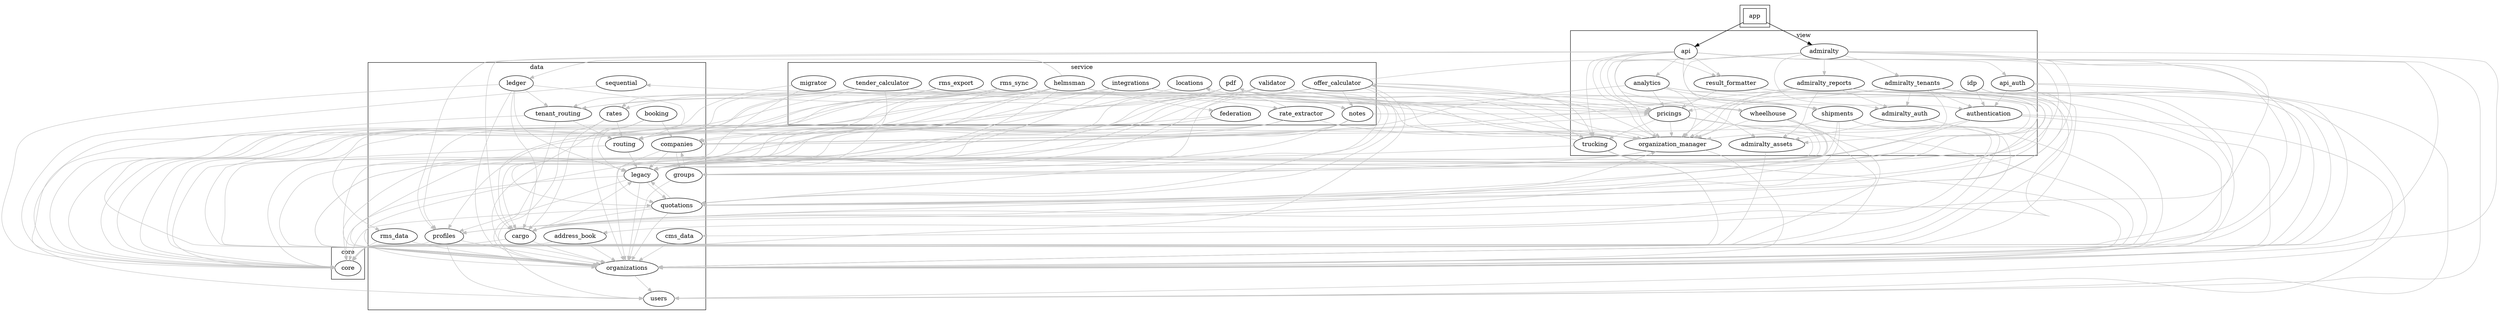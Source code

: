 digraph G {
  compound=true;
  subgraph cluster0 {
    app [shape=box];
  }
  subgraph cluster1 {
    label = "core";
    "core" [shape=ellipse];
  };
  subgraph cluster2 {
    label = "data";
    "users" [shape=ellipse];
    "organizations" [shape=ellipse];
    "organizations" -> "users" [color=grey];
    "address_book" [shape=ellipse];
    "address_book" -> "core" [color=grey];
    "address_book" -> "organizations" [color=grey];
    "legacy" [shape=ellipse];
    "legacy" -> "core" [color=grey];
    "legacy" -> "profiles" [color=grey];
    "legacy" -> "organizations" [color=grey];
    "legacy" -> "quotations" [color=grey];
    "companies" [shape=ellipse];
    "companies" -> "organizations" [color=grey];
    "companies" -> "legacy" [color=grey];
    "companies" -> "groups" [color=grey];
    "groups" [shape=ellipse];
    "groups" -> "organizations" [color=grey];
    "groups" -> "companies" [color=grey];
    "routing" [shape=ellipse];
    "routing" -> "core" [color=grey];
    "routing" -> "legacy" [color=grey];
    "sequential" [shape=ellipse];
    "sequential" -> "core" [color=grey];
    "cms_data" [shape=ellipse];
    "cms_data" -> "organizations" [color=grey];
    "booking" [shape=ellipse];
    "booking" -> "companies" [color=grey];
    "booking" -> "organizations" [color=grey];
    "booking" -> "users" [color=grey];
    "booking" -> "legacy" [color=grey];
    "tenant_routing" [shape=ellipse];
    "tenant_routing" -> "core" [color=grey];
    "tenant_routing" -> "routing" [color=grey];
    "tenant_routing" -> "organizations" [color=grey];
    "ledger" [shape=ellipse];
    "ledger" -> "cargo" [color=grey];
    "ledger" -> "core" [color=grey];
    "ledger" -> "routing" [color=grey];
    "ledger" -> "tenant_routing" [color=grey];
    "ledger" -> "organizations" [color=grey];
    "ledger" -> "legacy" [color=grey];
    "rates" [shape=ellipse];
    "rates" -> "cargo" [color=grey];
    "rates" -> "organizations" [color=grey];
    "rates" -> "routing" [color=grey];
    "rms_data" [shape=ellipse];
    "rms_data" -> "core" [color=grey];
    "rms_data" -> "organizations" [color=grey];
  };
  subgraph cluster3 {
    label = "view";
    "admiralty_assets" [shape=ellipse];
    "admiralty_assets" -> "core" [color=grey];
    "admiralty_auth" [shape=ellipse];
    "admiralty_auth" -> "admiralty_assets" [color=grey];
    "admiralty_auth" -> "core" [color=grey];
    "admiralty_reports" [shape=ellipse];
    "admiralty_reports" -> "admiralty_assets" [color=grey];
    "admiralty_reports" -> "admiralty_auth" [color=grey];
    "admiralty_reports" -> "companies" [color=grey];
    "admiralty_reports" -> "core" [color=grey];
    "admiralty_reports" -> "quotations" [color=grey];
    "admiralty_reports" -> "organizations" [color=grey];
    "admiralty_reports" -> "organization_manager" [color=grey];
    "admiralty_tenants" [shape=ellipse];
    "admiralty_tenants" -> "admiralty_assets" [color=grey];
    "admiralty_tenants" -> "admiralty_auth" [color=grey];
    "admiralty_tenants" -> "authentication" [color=grey];
    "admiralty_tenants" -> "core" [color=grey];
    "admiralty_tenants" -> "legacy" [color=grey];
    "admiralty_tenants" -> "pricings" [color=grey];
    "admiralty_tenants" -> "profiles" [color=grey];
    "admiralty_tenants" -> "organizations" [color=grey];
    "admiralty_tenants" -> "organization_manager" [color=grey];
    "admiralty_tenants" -> "users" [color=grey];
    "admiralty" [shape=ellipse];
    app -> "admiralty"
    "admiralty" -> "admiralty_assets" [color=grey];
    "admiralty" -> "admiralty_auth" [color=grey];
    "admiralty" -> "admiralty_reports" [color=grey];
    "admiralty" -> "admiralty_tenants" [color=grey];
    "admiralty" -> "core" [color=grey];
    "admiralty" -> "legacy" [color=grey];
    "admiralty" -> "quotations" [color=grey];
    "admiralty" -> "shipments" [color=grey];
    "admiralty" -> "organizations" [color=grey];
    "admiralty" -> "organization_manager" [color=grey];
    "api_auth" [shape=ellipse];
    "api_auth" -> "core" [color=grey];
    "api_auth" -> "users" [color=grey];
    "api_auth" -> "organizations" [color=grey];
    "api_auth" -> "authentication" [color=grey];
    "api" [shape=ellipse];
    app -> "api"
    "api" -> "analytics" [color=grey];
    "api" -> "api_auth" [color=grey];
    "api" -> "authentication" [color=grey];
    "api" -> "cargo" [color=grey];
    "api" -> "core" [color=grey];
    "api" -> "organizations" [color=grey];
    "api" -> "organization_manager" [color=grey];
    "api" -> "pricings" [color=grey];
    "api" -> "profiles" [color=grey];
    "api" -> "result_formatter" [color=grey];
    "api" -> "cms_data" [color=grey];
    "api" -> "trucking" [color=grey];
    "api" -> "users" [color=grey];
    "api" -> "wheelhouse" [color=grey];
    "idp" [shape=ellipse];
    "idp" -> "authentication" [color=grey];
    "idp" -> "organization_manager" [color=grey];
    "idp" -> "organizations" [color=grey];
    "idp" -> "profiles" [color=grey];
  };
  subgraph cluster4 {
    label = "service";
    "profiles" [shape=ellipse];
    "profiles" -> "core" [color=grey];
    "profiles" -> "users" [color=grey];
    "profiles" -> "organizations" [color=grey];
    "organization_manager" [shape=ellipse];
    "organization_manager" -> "companies" [color=grey];
    "organization_manager" -> "groups" [color=grey];
    "organization_manager" -> "legacy" [color=grey];
    "organization_manager" -> "organizations" [color=grey];
    "cargo" [shape=ellipse];
    "cargo" -> "core" [color=grey];
    "cargo" -> "organizations" [color=grey];
    "cargo" -> "organization_manager" [color=grey];
    "cargo" -> "legacy" [color=grey];
    "quotations" [shape=ellipse];
    "quotations" -> "cargo" [color=grey];
    "quotations" -> "core" [color=grey];
    "quotations" -> "legacy" [color=grey];
    "quotations" -> "organizations" [color=grey];
    "authentication" [shape=ellipse];
    "authentication" -> "organizations" [color=grey];
    "authentication" -> "organization_manager" [color=grey];
    "authentication" -> "users" [color=grey];
    "authentication" -> "groups" [color=grey];
    "locations" [shape=ellipse];
    "locations" -> "core" [color=grey];
    "trucking" [shape=ellipse];
    "trucking" -> "core" [color=grey];
    "trucking" -> "legacy" [color=grey];
    "trucking" -> "locations" [color=grey];
    "trucking" -> "organizations" [color=grey];
    "pricings" [shape=ellipse];
    "pricings" -> "companies" [color=grey];
    "pricings" -> "core" [color=grey];
    "pricings" -> "groups" [color=grey];
    "pricings" -> "legacy" [color=grey];
    "pricings" -> "organizations" [color=grey];
    "pricings" -> "organization_manager" [color=grey];
    "pricings" -> "trucking" [color=grey];
    "shipments" [shape=ellipse];
    "shipments" -> "address_book" [color=grey];
    "shipments" -> "cargo" [color=grey];
    "shipments" -> "core" [color=grey];
    "shipments" -> "quotations" [color=grey];
    "shipments" -> "routing" [color=grey];
    "shipments" -> "sequential" [color=grey];
    "shipments" -> "organizations" [color=grey];
    "analytics" [shape=ellipse];
    "analytics" -> "companies" [color=grey];
    "analytics" -> "legacy" [color=grey];
    "analytics" -> "organizations" [color=grey];
    "analytics" -> "organization_manager" [color=grey];
    "analytics" -> "pricings" [color=grey];
    "analytics" -> "quotations" [color=grey];
    "analytics" -> "shipments" [color=grey];
    "result_formatter" [shape=ellipse];
    "result_formatter" -> "legacy" [color=grey];
    "result_formatter" -> "pricings" [color=grey];
    "result_formatter" -> "quotations" [color=grey];
    "notes" [shape=ellipse];
    "notes" -> "legacy" [color=grey];
    "notes" -> "organizations" [color=grey];
    "notes" -> "pricings" [color=grey];
    "notes" -> "quotations" [color=grey];
    "offer_calculator" [shape=ellipse];
    "offer_calculator" -> "core" [color=grey];
    "offer_calculator" -> "legacy" [color=grey];
    "offer_calculator" -> "notes" [color=grey];
    "offer_calculator" -> "organizations" [color=grey];
    "offer_calculator" -> "organization_manager" [color=grey];
    "offer_calculator" -> "pricings" [color=grey];
    "offer_calculator" -> "quotations" [color=grey];
    "offer_calculator" -> "result_formatter" [color=grey];
    "offer_calculator" -> "trucking" [color=grey];
    "pdf" [shape=ellipse];
    "pdf" -> "core" [color=grey];
    "pdf" -> "legacy" [color=grey];
    "pdf" -> "notes" [color=grey];
    "pdf" -> "pricings" [color=grey];
    "pdf" -> "profiles" [color=grey];
    "pdf" -> "quotations" [color=grey];
    "pdf" -> "organizations" [color=grey];
    "pdf" -> "organization_manager" [color=grey];
    "wheelhouse" [shape=ellipse];
    "wheelhouse" -> "cargo" [color=grey];
    "wheelhouse" -> "core" [color=grey];
    "wheelhouse" -> "legacy" [color=grey];
    "wheelhouse" -> "offer_calculator" [color=grey];
    "wheelhouse" -> "pdf" [color=grey];
    "wheelhouse" -> "organizations" [color=grey];
    "wheelhouse" -> "organization_manager" [color=grey];
    "federation" [shape=ellipse];
    "federation" -> "core" [color=grey];
    "federation" -> "organizations" [color=grey];
    "helmsman" [shape=ellipse];
    "helmsman" -> "core" [color=grey];
    "helmsman" -> "federation" [color=grey];
    "helmsman" -> "ledger" [color=grey];
    "helmsman" -> "routing" [color=grey];
    "helmsman" -> "tenant_routing" [color=grey];
    "helmsman" -> "organizations" [color=grey];
    "helmsman" -> "organization_manager" [color=grey];
    "helmsman" -> "companies" [color=grey];
    "helmsman" -> "legacy" [color=grey];
    "integrations" [shape=ellipse];
    "integrations" -> "organization_manager" [color=grey];
    "integrations" -> "companies" [color=grey];
    "integrations" -> "core" [color=grey];
    "integrations" -> "legacy" [color=grey];
    "integrations" -> "profiles" [color=grey];
    "integrations" -> "shipments" [color=grey];
    "migrator" [shape=ellipse];
    "migrator" -> "organizations" [color=grey];
    "migrator" -> "users" [color=grey];
    "rate_extractor" [shape=ellipse];
    "rate_extractor" -> "cargo" [color=grey];
    "rate_extractor" -> "organization_manager" [color=grey];
    "rate_extractor" -> "quotations" [color=grey];
    "rate_extractor" -> "rates" [color=grey];
    "rate_extractor" -> "routing" [color=grey];
    "rate_extractor" -> "tenant_routing" [color=grey];
    "rms_export" [shape=ellipse];
    "rms_export" -> "core" [color=grey];
    "rms_export" -> "organizations" [color=grey];
    "rms_export" -> "organization_manager" [color=grey];
    "rms_export" -> "routing" [color=grey];
    "rms_sync" [shape=ellipse];
    "rms_sync" -> "core" [color=grey];
    "rms_sync" -> "legacy" [color=grey];
    "rms_sync" -> "pricings" [color=grey];
    "rms_sync" -> "rms_data" [color=grey];
    "rms_sync" -> "routing" [color=grey];
    "rms_sync" -> "organizations" [color=grey];
    "tender_calculator" [shape=ellipse];
    "tender_calculator" -> "cargo" [color=grey];
    "tender_calculator" -> "rate_extractor" [color=grey];
    "tender_calculator" -> "rates" [color=grey];
    "tender_calculator" -> "tenant_routing" [color=grey];
    "tender_calculator" -> "quotations" [color=grey];
    "tender_calculator" -> "legacy" [color=grey];
    "validator" [shape=ellipse];
    "validator" -> "core" [color=grey];
    "validator" -> "groups" [color=grey];
    "validator" -> "legacy" [color=grey];
    "validator" -> "pricings" [color=grey];
    "validator" -> "organizations" [color=grey];
    "validator" -> "organization_manager" [color=grey];
    "validator" -> "trucking" [color=grey];
  };
}

